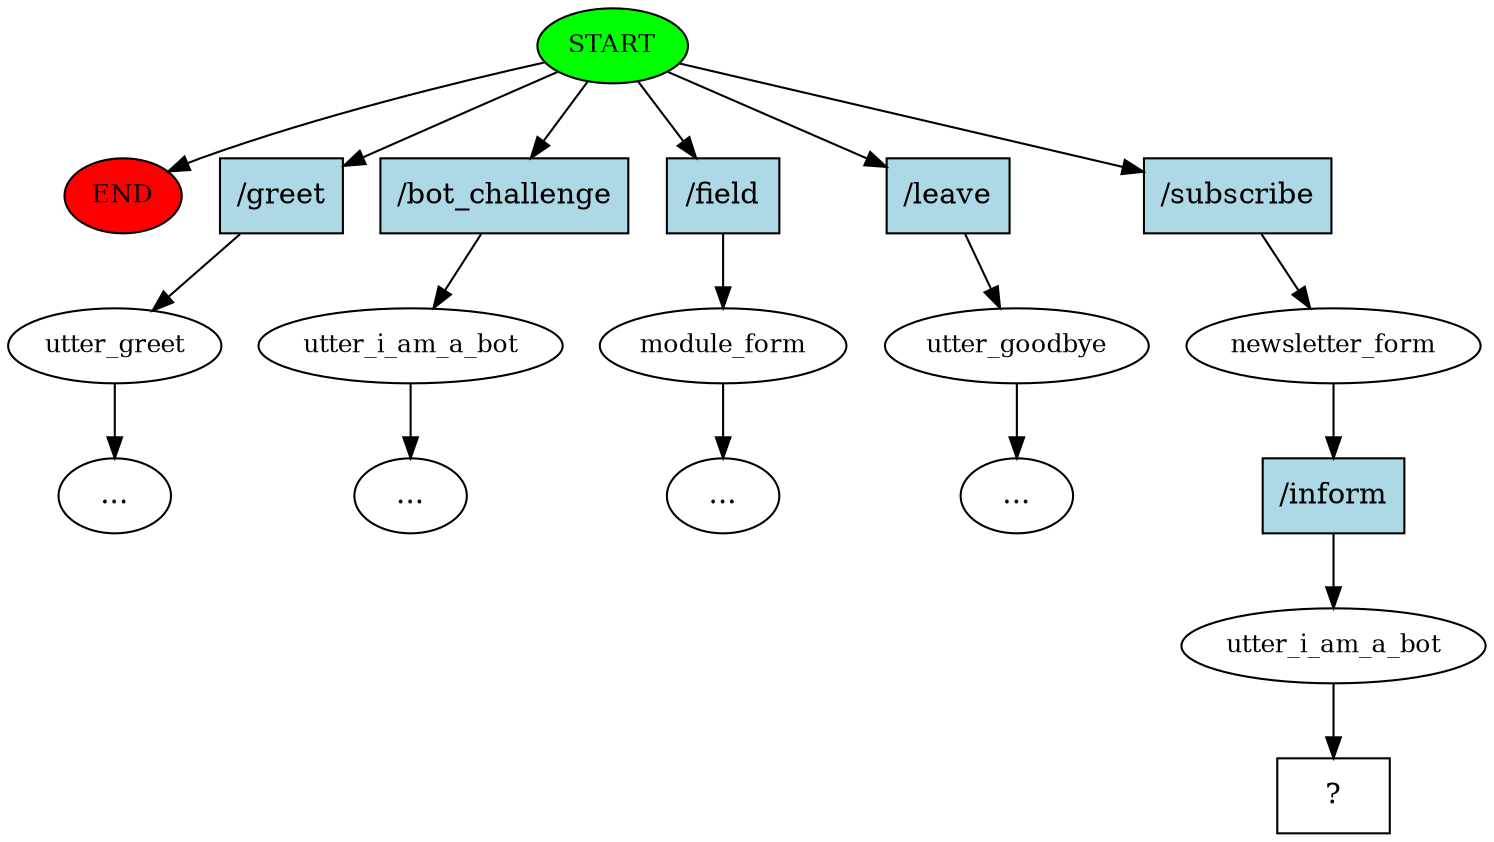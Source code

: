 digraph  {
0 [class="start active", fillcolor=green, fontsize=12, label=START, style=filled];
"-1" [class=end, fillcolor=red, fontsize=12, label=END, style=filled];
1 [class="", fontsize=12, label=utter_greet];
"-3" [class=ellipsis, label="..."];
2 [class="", fontsize=12, label=utter_i_am_a_bot];
"-4" [class=ellipsis, label="..."];
3 [class="", fontsize=12, label=module_form];
"-5" [class=ellipsis, label="..."];
4 [class="", fontsize=12, label=utter_goodbye];
"-6" [class=ellipsis, label="..."];
5 [class=active, fontsize=12, label=newsletter_form];
6 [class=active, fontsize=12, label=utter_i_am_a_bot];
7 [class="intent dashed active", label="  ?  ", shape=rect];
8 [class=intent, fillcolor=lightblue, label="/greet", shape=rect, style=filled];
9 [class=intent, fillcolor=lightblue, label="/bot_challenge", shape=rect, style=filled];
10 [class=intent, fillcolor=lightblue, label="/field", shape=rect, style=filled];
11 [class=intent, fillcolor=lightblue, label="/leave", shape=rect, style=filled];
12 [class="intent active", fillcolor=lightblue, label="/subscribe", shape=rect, style=filled];
13 [class="intent active", fillcolor=lightblue, label="/inform", shape=rect, style=filled];
0 -> "-1"  [class="", key=NONE, label=""];
0 -> 8  [class="", key=0];
0 -> 9  [class="", key=0];
0 -> 10  [class="", key=0];
0 -> 11  [class="", key=0];
0 -> 12  [class=active, key=0];
1 -> "-3"  [class="", key=NONE, label=""];
2 -> "-4"  [class="", key=NONE, label=""];
3 -> "-5"  [class="", key=NONE, label=""];
4 -> "-6"  [class="", key=NONE, label=""];
5 -> 13  [class=active, key=0];
6 -> 7  [class=active, key=NONE, label=""];
8 -> 1  [class="", key=0];
9 -> 2  [class="", key=0];
10 -> 3  [class="", key=0];
11 -> 4  [class="", key=0];
12 -> 5  [class=active, key=0];
13 -> 6  [class=active, key=0];
}

